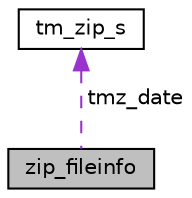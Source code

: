 digraph "zip_fileinfo"
{
  edge [fontname="Helvetica",fontsize="10",labelfontname="Helvetica",labelfontsize="10"];
  node [fontname="Helvetica",fontsize="10",shape=record];
  Node1 [label="zip_fileinfo",height=0.2,width=0.4,color="black", fillcolor="grey75", style="filled", fontcolor="black"];
  Node2 -> Node1 [dir="back",color="darkorchid3",fontsize="10",style="dashed",label=" tmz_date" ];
  Node2 [label="tm_zip_s",height=0.2,width=0.4,color="black", fillcolor="white", style="filled",URL="$structtm__zip__s.html"];
}

